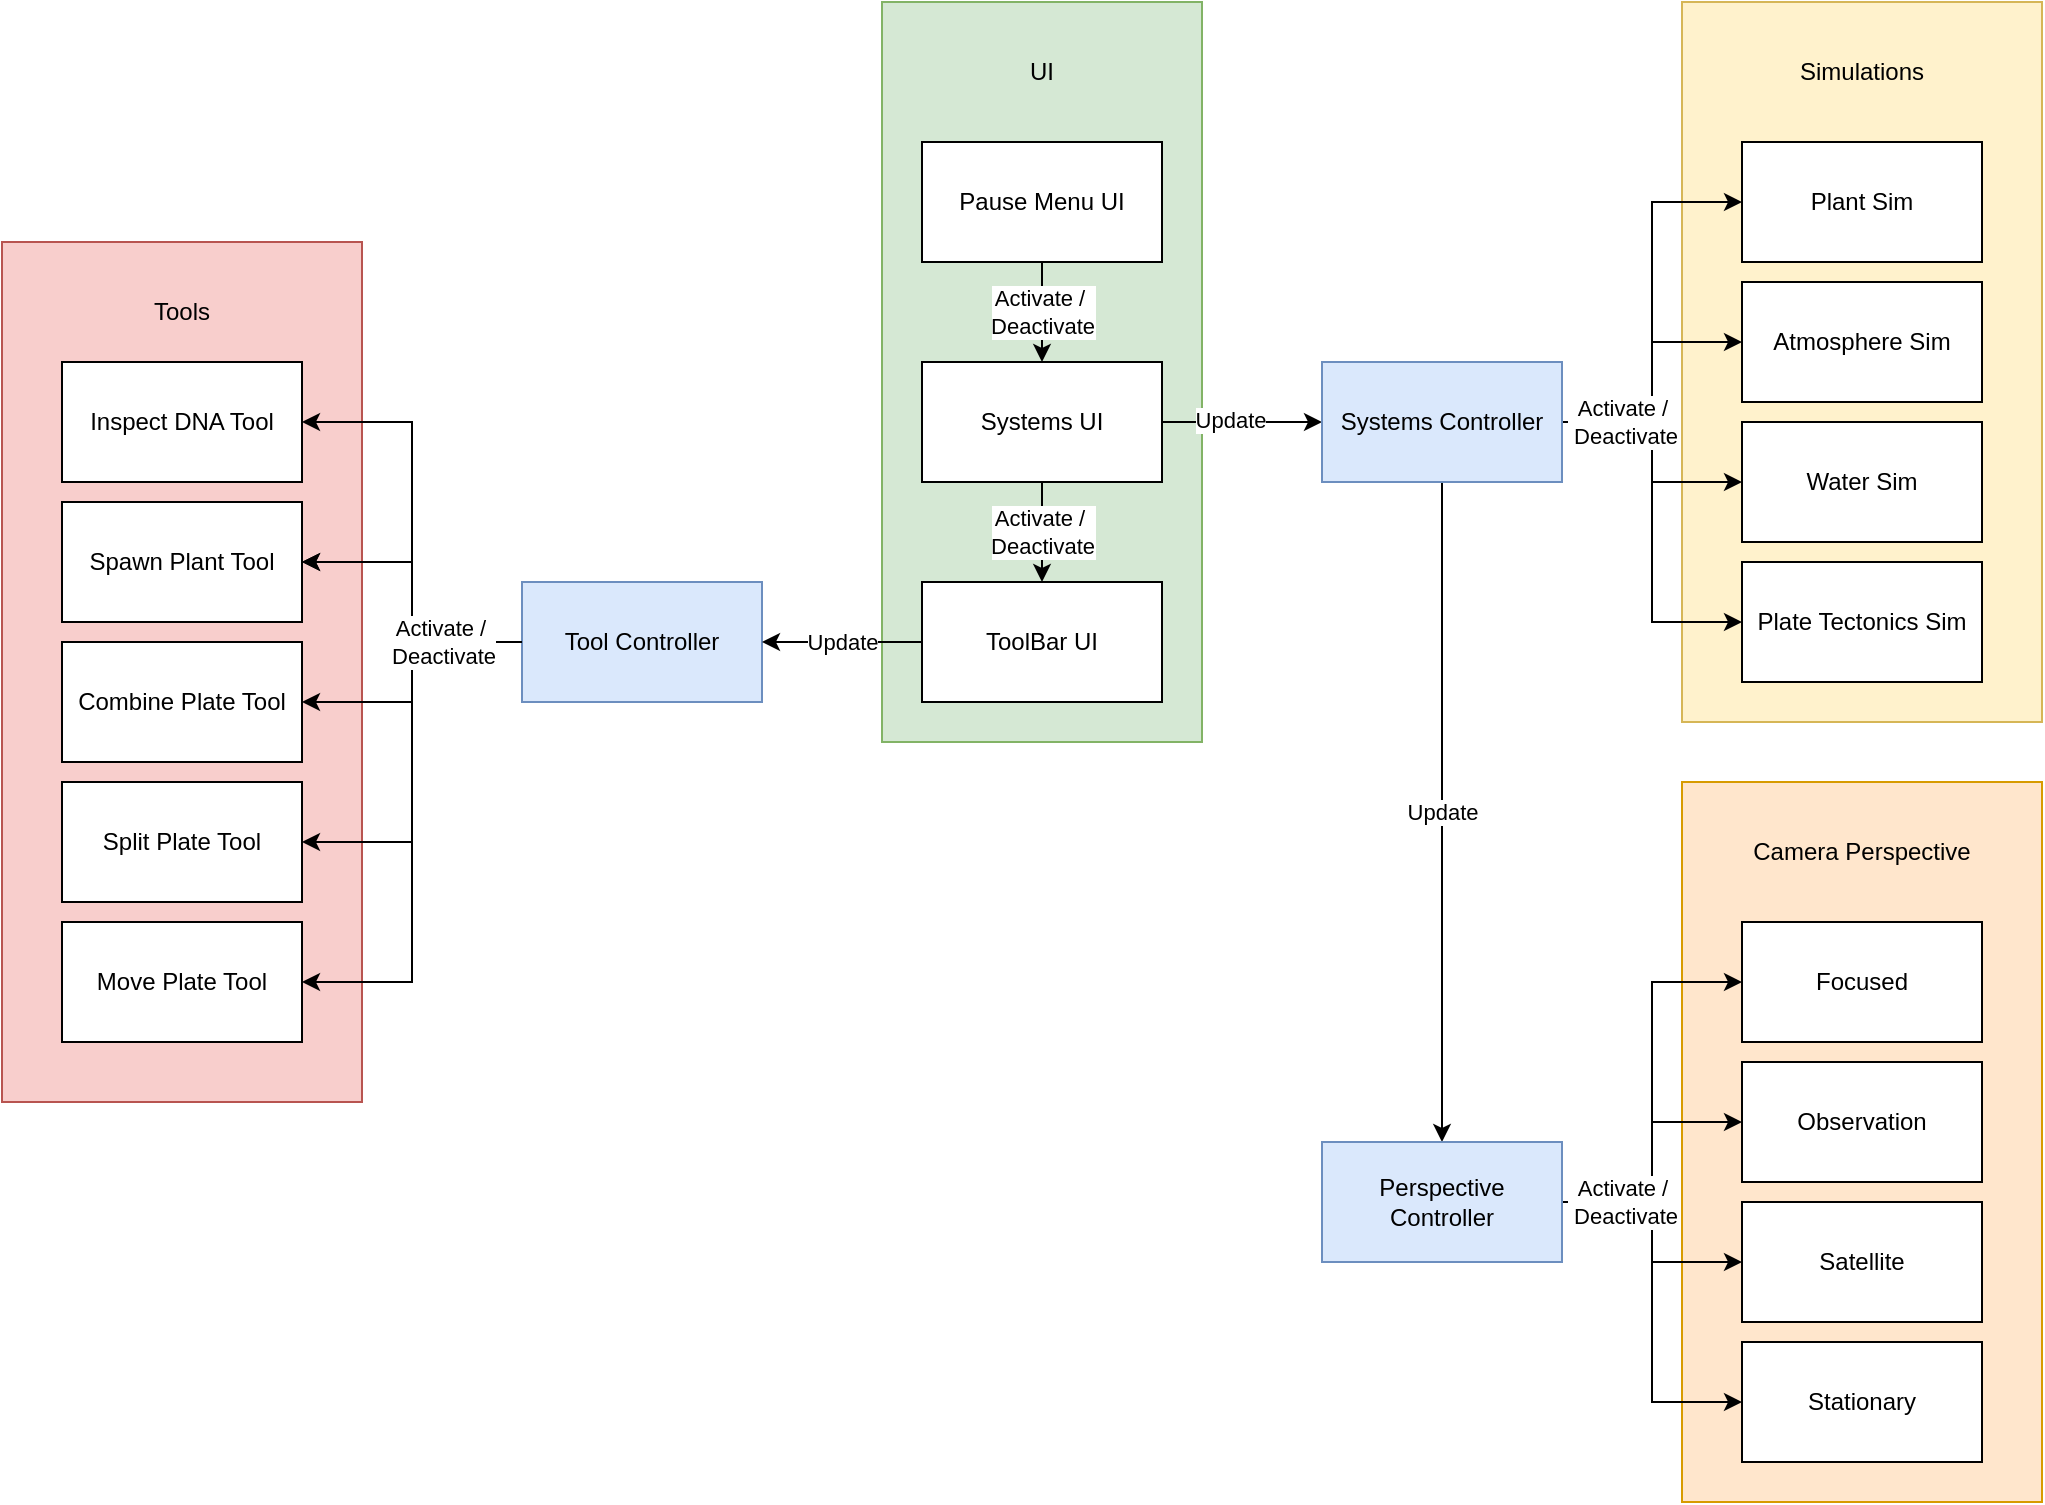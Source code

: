 <mxfile version="15.6.2" type="device"><diagram id="QXNKU600yrWMC8hbrU9u" name="Page-1"><mxGraphModel dx="2272" dy="762" grid="1" gridSize="10" guides="1" tooltips="1" connect="1" arrows="1" fold="1" page="1" pageScale="1" pageWidth="850" pageHeight="1100" math="0" shadow="0"><root><mxCell id="0"/><mxCell id="1" parent="0"/><mxCell id="cH5ocvwExaonrVMJJoaj-66" value="" style="rounded=0;whiteSpace=wrap;html=1;fillColor=#d5e8d4;strokeColor=#82b366;" vertex="1" parent="1"><mxGeometry x="220" y="130" width="160" height="370" as="geometry"/></mxCell><mxCell id="cH5ocvwExaonrVMJJoaj-12" value="" style="rounded=0;whiteSpace=wrap;html=1;fillColor=#fff2cc;strokeColor=#d6b656;" vertex="1" parent="1"><mxGeometry x="620" y="130" width="180" height="360" as="geometry"/></mxCell><mxCell id="cH5ocvwExaonrVMJJoaj-37" style="edgeStyle=orthogonalEdgeStyle;rounded=0;orthogonalLoop=1;jettySize=auto;html=1;exitX=1;exitY=0.5;exitDx=0;exitDy=0;" edge="1" parent="1" source="cH5ocvwExaonrVMJJoaj-1" target="cH5ocvwExaonrVMJJoaj-2"><mxGeometry relative="1" as="geometry"/></mxCell><mxCell id="cH5ocvwExaonrVMJJoaj-38" value="Update" style="edgeLabel;html=1;align=center;verticalAlign=middle;resizable=0;points=[];" vertex="1" connectable="0" parent="cH5ocvwExaonrVMJJoaj-37"><mxGeometry x="-0.153" y="1" relative="1" as="geometry"><mxPoint as="offset"/></mxGeometry></mxCell><mxCell id="cH5ocvwExaonrVMJJoaj-1" value="Systems UI" style="rounded=0;whiteSpace=wrap;html=1;" vertex="1" parent="1"><mxGeometry x="240" y="310" width="120" height="60" as="geometry"/></mxCell><mxCell id="cH5ocvwExaonrVMJJoaj-14" style="edgeStyle=orthogonalEdgeStyle;rounded=0;orthogonalLoop=1;jettySize=auto;html=1;exitX=1;exitY=0.5;exitDx=0;exitDy=0;entryX=0;entryY=0.5;entryDx=0;entryDy=0;" edge="1" parent="1" source="cH5ocvwExaonrVMJJoaj-2" target="cH5ocvwExaonrVMJJoaj-10"><mxGeometry relative="1" as="geometry"/></mxCell><mxCell id="cH5ocvwExaonrVMJJoaj-15" style="edgeStyle=orthogonalEdgeStyle;rounded=0;orthogonalLoop=1;jettySize=auto;html=1;exitX=1;exitY=0.5;exitDx=0;exitDy=0;" edge="1" parent="1" source="cH5ocvwExaonrVMJJoaj-2" target="cH5ocvwExaonrVMJJoaj-9"><mxGeometry relative="1" as="geometry"/></mxCell><mxCell id="cH5ocvwExaonrVMJJoaj-16" style="edgeStyle=orthogonalEdgeStyle;rounded=0;orthogonalLoop=1;jettySize=auto;html=1;exitX=1;exitY=0.5;exitDx=0;exitDy=0;entryX=0;entryY=0.5;entryDx=0;entryDy=0;" edge="1" parent="1" source="cH5ocvwExaonrVMJJoaj-2" target="cH5ocvwExaonrVMJJoaj-4"><mxGeometry relative="1" as="geometry"/></mxCell><mxCell id="cH5ocvwExaonrVMJJoaj-17" value="Activate /&lt;br&gt;&amp;nbsp;Deactivate" style="edgeStyle=orthogonalEdgeStyle;rounded=0;orthogonalLoop=1;jettySize=auto;html=1;exitX=1;exitY=0.5;exitDx=0;exitDy=0;entryX=0;entryY=0.5;entryDx=0;entryDy=0;" edge="1" parent="1" source="cH5ocvwExaonrVMJJoaj-2" target="cH5ocvwExaonrVMJJoaj-3"><mxGeometry x="-0.688" relative="1" as="geometry"><mxPoint as="offset"/></mxGeometry></mxCell><mxCell id="cH5ocvwExaonrVMJJoaj-36" value="Update" style="edgeStyle=orthogonalEdgeStyle;rounded=0;orthogonalLoop=1;jettySize=auto;html=1;exitX=0.5;exitY=1;exitDx=0;exitDy=0;entryX=0.5;entryY=0;entryDx=0;entryDy=0;" edge="1" parent="1" source="cH5ocvwExaonrVMJJoaj-2" target="cH5ocvwExaonrVMJJoaj-30"><mxGeometry relative="1" as="geometry"/></mxCell><mxCell id="cH5ocvwExaonrVMJJoaj-2" value="Systems Controller" style="rounded=0;whiteSpace=wrap;html=1;fillColor=#dae8fc;strokeColor=#6c8ebf;" vertex="1" parent="1"><mxGeometry x="440" y="310" width="120" height="60" as="geometry"/></mxCell><mxCell id="cH5ocvwExaonrVMJJoaj-3" value="Plate Tectonics Sim" style="rounded=0;whiteSpace=wrap;html=1;" vertex="1" parent="1"><mxGeometry x="650" y="410" width="120" height="60" as="geometry"/></mxCell><mxCell id="cH5ocvwExaonrVMJJoaj-4" value="Water Sim" style="rounded=0;whiteSpace=wrap;html=1;" vertex="1" parent="1"><mxGeometry x="650" y="340" width="120" height="60" as="geometry"/></mxCell><mxCell id="cH5ocvwExaonrVMJJoaj-9" value="Atmosphere Sim" style="rounded=0;whiteSpace=wrap;html=1;" vertex="1" parent="1"><mxGeometry x="650" y="270" width="120" height="60" as="geometry"/></mxCell><mxCell id="cH5ocvwExaonrVMJJoaj-10" value="Plant Sim" style="rounded=0;whiteSpace=wrap;html=1;" vertex="1" parent="1"><mxGeometry x="650" y="200" width="120" height="60" as="geometry"/></mxCell><mxCell id="cH5ocvwExaonrVMJJoaj-13" value="Simulations" style="text;html=1;strokeColor=none;fillColor=none;align=center;verticalAlign=middle;whiteSpace=wrap;rounded=0;" vertex="1" parent="1"><mxGeometry x="650" y="150" width="120" height="30" as="geometry"/></mxCell><mxCell id="cH5ocvwExaonrVMJJoaj-18" value="Pause Menu UI" style="rounded=0;whiteSpace=wrap;html=1;" vertex="1" parent="1"><mxGeometry x="240" y="200" width="120" height="60" as="geometry"/></mxCell><mxCell id="cH5ocvwExaonrVMJJoaj-24" value="" style="rounded=0;whiteSpace=wrap;html=1;fillColor=#ffe6cc;strokeColor=#d79b00;" vertex="1" parent="1"><mxGeometry x="620" y="520" width="180" height="360" as="geometry"/></mxCell><mxCell id="cH5ocvwExaonrVMJJoaj-25" value="Stationary" style="rounded=0;whiteSpace=wrap;html=1;" vertex="1" parent="1"><mxGeometry x="650" y="800" width="120" height="60" as="geometry"/></mxCell><mxCell id="cH5ocvwExaonrVMJJoaj-26" value="Satellite" style="rounded=0;whiteSpace=wrap;html=1;" vertex="1" parent="1"><mxGeometry x="650" y="730" width="120" height="60" as="geometry"/></mxCell><mxCell id="cH5ocvwExaonrVMJJoaj-27" value="Observation" style="rounded=0;whiteSpace=wrap;html=1;" vertex="1" parent="1"><mxGeometry x="650" y="660" width="120" height="60" as="geometry"/></mxCell><mxCell id="cH5ocvwExaonrVMJJoaj-28" value="Focused" style="rounded=0;whiteSpace=wrap;html=1;" vertex="1" parent="1"><mxGeometry x="650" y="590" width="120" height="60" as="geometry"/></mxCell><mxCell id="cH5ocvwExaonrVMJJoaj-29" value="Camera Perspective" style="text;html=1;strokeColor=none;fillColor=none;align=center;verticalAlign=middle;whiteSpace=wrap;rounded=0;" vertex="1" parent="1"><mxGeometry x="650" y="540" width="120" height="30" as="geometry"/></mxCell><mxCell id="cH5ocvwExaonrVMJJoaj-31" style="edgeStyle=orthogonalEdgeStyle;rounded=0;orthogonalLoop=1;jettySize=auto;html=1;exitX=1;exitY=0.5;exitDx=0;exitDy=0;entryX=0;entryY=0.5;entryDx=0;entryDy=0;" edge="1" parent="1" source="cH5ocvwExaonrVMJJoaj-30" target="cH5ocvwExaonrVMJJoaj-28"><mxGeometry relative="1" as="geometry"/></mxCell><mxCell id="cH5ocvwExaonrVMJJoaj-32" style="edgeStyle=orthogonalEdgeStyle;rounded=0;orthogonalLoop=1;jettySize=auto;html=1;exitX=1;exitY=0.5;exitDx=0;exitDy=0;entryX=0;entryY=0.5;entryDx=0;entryDy=0;" edge="1" parent="1" source="cH5ocvwExaonrVMJJoaj-30" target="cH5ocvwExaonrVMJJoaj-27"><mxGeometry relative="1" as="geometry"/></mxCell><mxCell id="cH5ocvwExaonrVMJJoaj-33" style="edgeStyle=orthogonalEdgeStyle;rounded=0;orthogonalLoop=1;jettySize=auto;html=1;exitX=1;exitY=0.5;exitDx=0;exitDy=0;entryX=0;entryY=0.5;entryDx=0;entryDy=0;" edge="1" parent="1" source="cH5ocvwExaonrVMJJoaj-30" target="cH5ocvwExaonrVMJJoaj-26"><mxGeometry relative="1" as="geometry"/></mxCell><mxCell id="cH5ocvwExaonrVMJJoaj-34" value="&lt;span style=&quot;color: rgb(0 , 0 , 0) ; font-family: &amp;#34;helvetica&amp;#34; ; font-size: 11px ; font-style: normal ; font-weight: 400 ; letter-spacing: normal ; text-align: center ; text-indent: 0px ; text-transform: none ; word-spacing: 0px ; background-color: rgb(255 , 255 , 255) ; display: inline ; float: none&quot;&gt;Activate /&lt;/span&gt;&lt;br style=&quot;color: rgb(0 , 0 , 0) ; font-family: &amp;#34;helvetica&amp;#34; ; font-size: 11px ; font-style: normal ; font-weight: 400 ; letter-spacing: normal ; text-align: center ; text-indent: 0px ; text-transform: none ; word-spacing: 0px&quot;&gt;&lt;span style=&quot;color: rgb(0 , 0 , 0) ; font-family: &amp;#34;helvetica&amp;#34; ; font-size: 11px ; font-style: normal ; font-weight: 400 ; letter-spacing: normal ; text-align: center ; text-indent: 0px ; text-transform: none ; word-spacing: 0px ; background-color: rgb(255 , 255 , 255) ; display: inline ; float: none&quot;&gt;&amp;nbsp;Deactivate&lt;/span&gt;" style="edgeStyle=orthogonalEdgeStyle;rounded=0;orthogonalLoop=1;jettySize=auto;html=1;exitX=1;exitY=0.5;exitDx=0;exitDy=0;entryX=0;entryY=0.5;entryDx=0;entryDy=0;" edge="1" parent="1" source="cH5ocvwExaonrVMJJoaj-30" target="cH5ocvwExaonrVMJJoaj-25"><mxGeometry x="-0.684" relative="1" as="geometry"><mxPoint as="offset"/></mxGeometry></mxCell><mxCell id="cH5ocvwExaonrVMJJoaj-30" value="Perspective Controller" style="rounded=0;whiteSpace=wrap;html=1;fillColor=#dae8fc;strokeColor=#6c8ebf;" vertex="1" parent="1"><mxGeometry x="440" y="700" width="120" height="60" as="geometry"/></mxCell><mxCell id="cH5ocvwExaonrVMJJoaj-35" value="Activate /&amp;nbsp;&lt;br&gt;Deactivate" style="edgeStyle=orthogonalEdgeStyle;rounded=0;orthogonalLoop=1;jettySize=auto;html=1;exitX=0.5;exitY=1;exitDx=0;exitDy=0;entryX=0.5;entryY=0;entryDx=0;entryDy=0;" edge="1" parent="1" source="cH5ocvwExaonrVMJJoaj-18" target="cH5ocvwExaonrVMJJoaj-1"><mxGeometry relative="1" as="geometry"><mxPoint x="420" y="405" as="sourcePoint"/><mxPoint x="420" y="495" as="targetPoint"/></mxGeometry></mxCell><mxCell id="cH5ocvwExaonrVMJJoaj-39" value="" style="rounded=0;whiteSpace=wrap;html=1;fillColor=#f8cecc;strokeColor=#b85450;" vertex="1" parent="1"><mxGeometry x="-220" y="250" width="180" height="430" as="geometry"/></mxCell><mxCell id="cH5ocvwExaonrVMJJoaj-40" value="Move Plate Tool" style="rounded=0;whiteSpace=wrap;html=1;" vertex="1" parent="1"><mxGeometry x="-190" y="590" width="120" height="60" as="geometry"/></mxCell><mxCell id="cH5ocvwExaonrVMJJoaj-41" value="Split Plate Tool" style="rounded=0;whiteSpace=wrap;html=1;" vertex="1" parent="1"><mxGeometry x="-190" y="520" width="120" height="60" as="geometry"/></mxCell><mxCell id="cH5ocvwExaonrVMJJoaj-42" value="Combine Plate Tool" style="rounded=0;whiteSpace=wrap;html=1;" vertex="1" parent="1"><mxGeometry x="-190" y="450" width="120" height="60" as="geometry"/></mxCell><mxCell id="cH5ocvwExaonrVMJJoaj-43" value="Spawn Plant Tool" style="rounded=0;whiteSpace=wrap;html=1;" vertex="1" parent="1"><mxGeometry x="-190" y="380" width="120" height="60" as="geometry"/></mxCell><mxCell id="cH5ocvwExaonrVMJJoaj-44" value="Tools" style="text;html=1;strokeColor=none;fillColor=none;align=center;verticalAlign=middle;whiteSpace=wrap;rounded=0;" vertex="1" parent="1"><mxGeometry x="-190" y="270" width="120" height="30" as="geometry"/></mxCell><mxCell id="cH5ocvwExaonrVMJJoaj-45" style="edgeStyle=orthogonalEdgeStyle;rounded=0;orthogonalLoop=1;jettySize=auto;html=1;exitX=0;exitY=0.5;exitDx=0;exitDy=0;entryX=1;entryY=0.5;entryDx=0;entryDy=0;" edge="1" parent="1" source="cH5ocvwExaonrVMJJoaj-49" target="cH5ocvwExaonrVMJJoaj-43"><mxGeometry relative="1" as="geometry"/></mxCell><mxCell id="cH5ocvwExaonrVMJJoaj-46" style="edgeStyle=orthogonalEdgeStyle;rounded=0;orthogonalLoop=1;jettySize=auto;html=1;exitX=0;exitY=0.5;exitDx=0;exitDy=0;entryX=1;entryY=0.5;entryDx=0;entryDy=0;" edge="1" parent="1" source="cH5ocvwExaonrVMJJoaj-49" target="cH5ocvwExaonrVMJJoaj-42"><mxGeometry relative="1" as="geometry"/></mxCell><mxCell id="cH5ocvwExaonrVMJJoaj-47" style="edgeStyle=orthogonalEdgeStyle;rounded=0;orthogonalLoop=1;jettySize=auto;html=1;exitX=0;exitY=0.5;exitDx=0;exitDy=0;entryX=1;entryY=0.5;entryDx=0;entryDy=0;" edge="1" parent="1" source="cH5ocvwExaonrVMJJoaj-49" target="cH5ocvwExaonrVMJJoaj-41"><mxGeometry relative="1" as="geometry"/></mxCell><mxCell id="cH5ocvwExaonrVMJJoaj-58" style="edgeStyle=orthogonalEdgeStyle;rounded=0;orthogonalLoop=1;jettySize=auto;html=1;exitX=0;exitY=0.5;exitDx=0;exitDy=0;entryX=1;entryY=0.5;entryDx=0;entryDy=0;" edge="1" parent="1" source="cH5ocvwExaonrVMJJoaj-49" target="cH5ocvwExaonrVMJJoaj-56"><mxGeometry relative="1" as="geometry"/></mxCell><mxCell id="cH5ocvwExaonrVMJJoaj-59" value="" style="edgeStyle=orthogonalEdgeStyle;rounded=0;orthogonalLoop=1;jettySize=auto;html=1;" edge="1" parent="1" source="cH5ocvwExaonrVMJJoaj-49" target="cH5ocvwExaonrVMJJoaj-43"><mxGeometry relative="1" as="geometry"/></mxCell><mxCell id="cH5ocvwExaonrVMJJoaj-49" value="Tool&amp;nbsp;Controller" style="rounded=0;whiteSpace=wrap;html=1;fillColor=#dae8fc;strokeColor=#6c8ebf;" vertex="1" parent="1"><mxGeometry x="40" y="420" width="120" height="60" as="geometry"/></mxCell><mxCell id="cH5ocvwExaonrVMJJoaj-53" value="Activate /&amp;nbsp;&lt;br&gt;Deactivate" style="edgeStyle=orthogonalEdgeStyle;rounded=0;orthogonalLoop=1;jettySize=auto;html=1;entryX=0.5;entryY=0;entryDx=0;entryDy=0;exitX=0.5;exitY=1;exitDx=0;exitDy=0;" edge="1" parent="1" target="cH5ocvwExaonrVMJJoaj-54" source="cH5ocvwExaonrVMJJoaj-1"><mxGeometry relative="1" as="geometry"><mxPoint x="300" y="390" as="sourcePoint"/></mxGeometry></mxCell><mxCell id="cH5ocvwExaonrVMJJoaj-55" value="Update" style="edgeStyle=orthogonalEdgeStyle;rounded=0;orthogonalLoop=1;jettySize=auto;html=1;exitX=0;exitY=0.5;exitDx=0;exitDy=0;entryX=1;entryY=0.5;entryDx=0;entryDy=0;" edge="1" parent="1" source="cH5ocvwExaonrVMJJoaj-54" target="cH5ocvwExaonrVMJJoaj-49"><mxGeometry relative="1" as="geometry"/></mxCell><mxCell id="cH5ocvwExaonrVMJJoaj-54" value="ToolBar UI" style="rounded=0;whiteSpace=wrap;html=1;" vertex="1" parent="1"><mxGeometry x="240" y="420" width="120" height="60" as="geometry"/></mxCell><mxCell id="cH5ocvwExaonrVMJJoaj-56" value="Inspect DNA Tool" style="rounded=0;whiteSpace=wrap;html=1;" vertex="1" parent="1"><mxGeometry x="-190" y="310" width="120" height="60" as="geometry"/></mxCell><mxCell id="cH5ocvwExaonrVMJJoaj-48" value="&lt;span style=&quot;color: rgb(0 , 0 , 0) ; font-family: &amp;#34;helvetica&amp;#34; ; font-size: 11px ; font-style: normal ; font-weight: 400 ; letter-spacing: normal ; text-align: center ; text-indent: 0px ; text-transform: none ; word-spacing: 0px ; background-color: rgb(255 , 255 , 255) ; display: inline ; float: none&quot;&gt;Activate /&lt;/span&gt;&lt;br style=&quot;color: rgb(0 , 0 , 0) ; font-family: &amp;#34;helvetica&amp;#34; ; font-size: 11px ; font-style: normal ; font-weight: 400 ; letter-spacing: normal ; text-align: center ; text-indent: 0px ; text-transform: none ; word-spacing: 0px&quot;&gt;&lt;span style=&quot;color: rgb(0 , 0 , 0) ; font-family: &amp;#34;helvetica&amp;#34; ; font-size: 11px ; font-style: normal ; font-weight: 400 ; letter-spacing: normal ; text-align: center ; text-indent: 0px ; text-transform: none ; word-spacing: 0px ; background-color: rgb(255 , 255 , 255) ; display: inline ; float: none&quot;&gt;&amp;nbsp;Deactivate&lt;/span&gt;" style="edgeStyle=orthogonalEdgeStyle;rounded=0;orthogonalLoop=1;jettySize=auto;html=1;exitX=0;exitY=0.5;exitDx=0;exitDy=0;entryX=1;entryY=0.5;entryDx=0;entryDy=0;" edge="1" parent="1" source="cH5ocvwExaonrVMJJoaj-49" target="cH5ocvwExaonrVMJJoaj-40"><mxGeometry x="-0.704" relative="1" as="geometry"><mxPoint as="offset"/></mxGeometry></mxCell><mxCell id="cH5ocvwExaonrVMJJoaj-67" value="UI" style="text;html=1;strokeColor=none;fillColor=none;align=center;verticalAlign=middle;whiteSpace=wrap;rounded=0;" vertex="1" parent="1"><mxGeometry x="240" y="150" width="120" height="30" as="geometry"/></mxCell></root></mxGraphModel></diagram></mxfile>